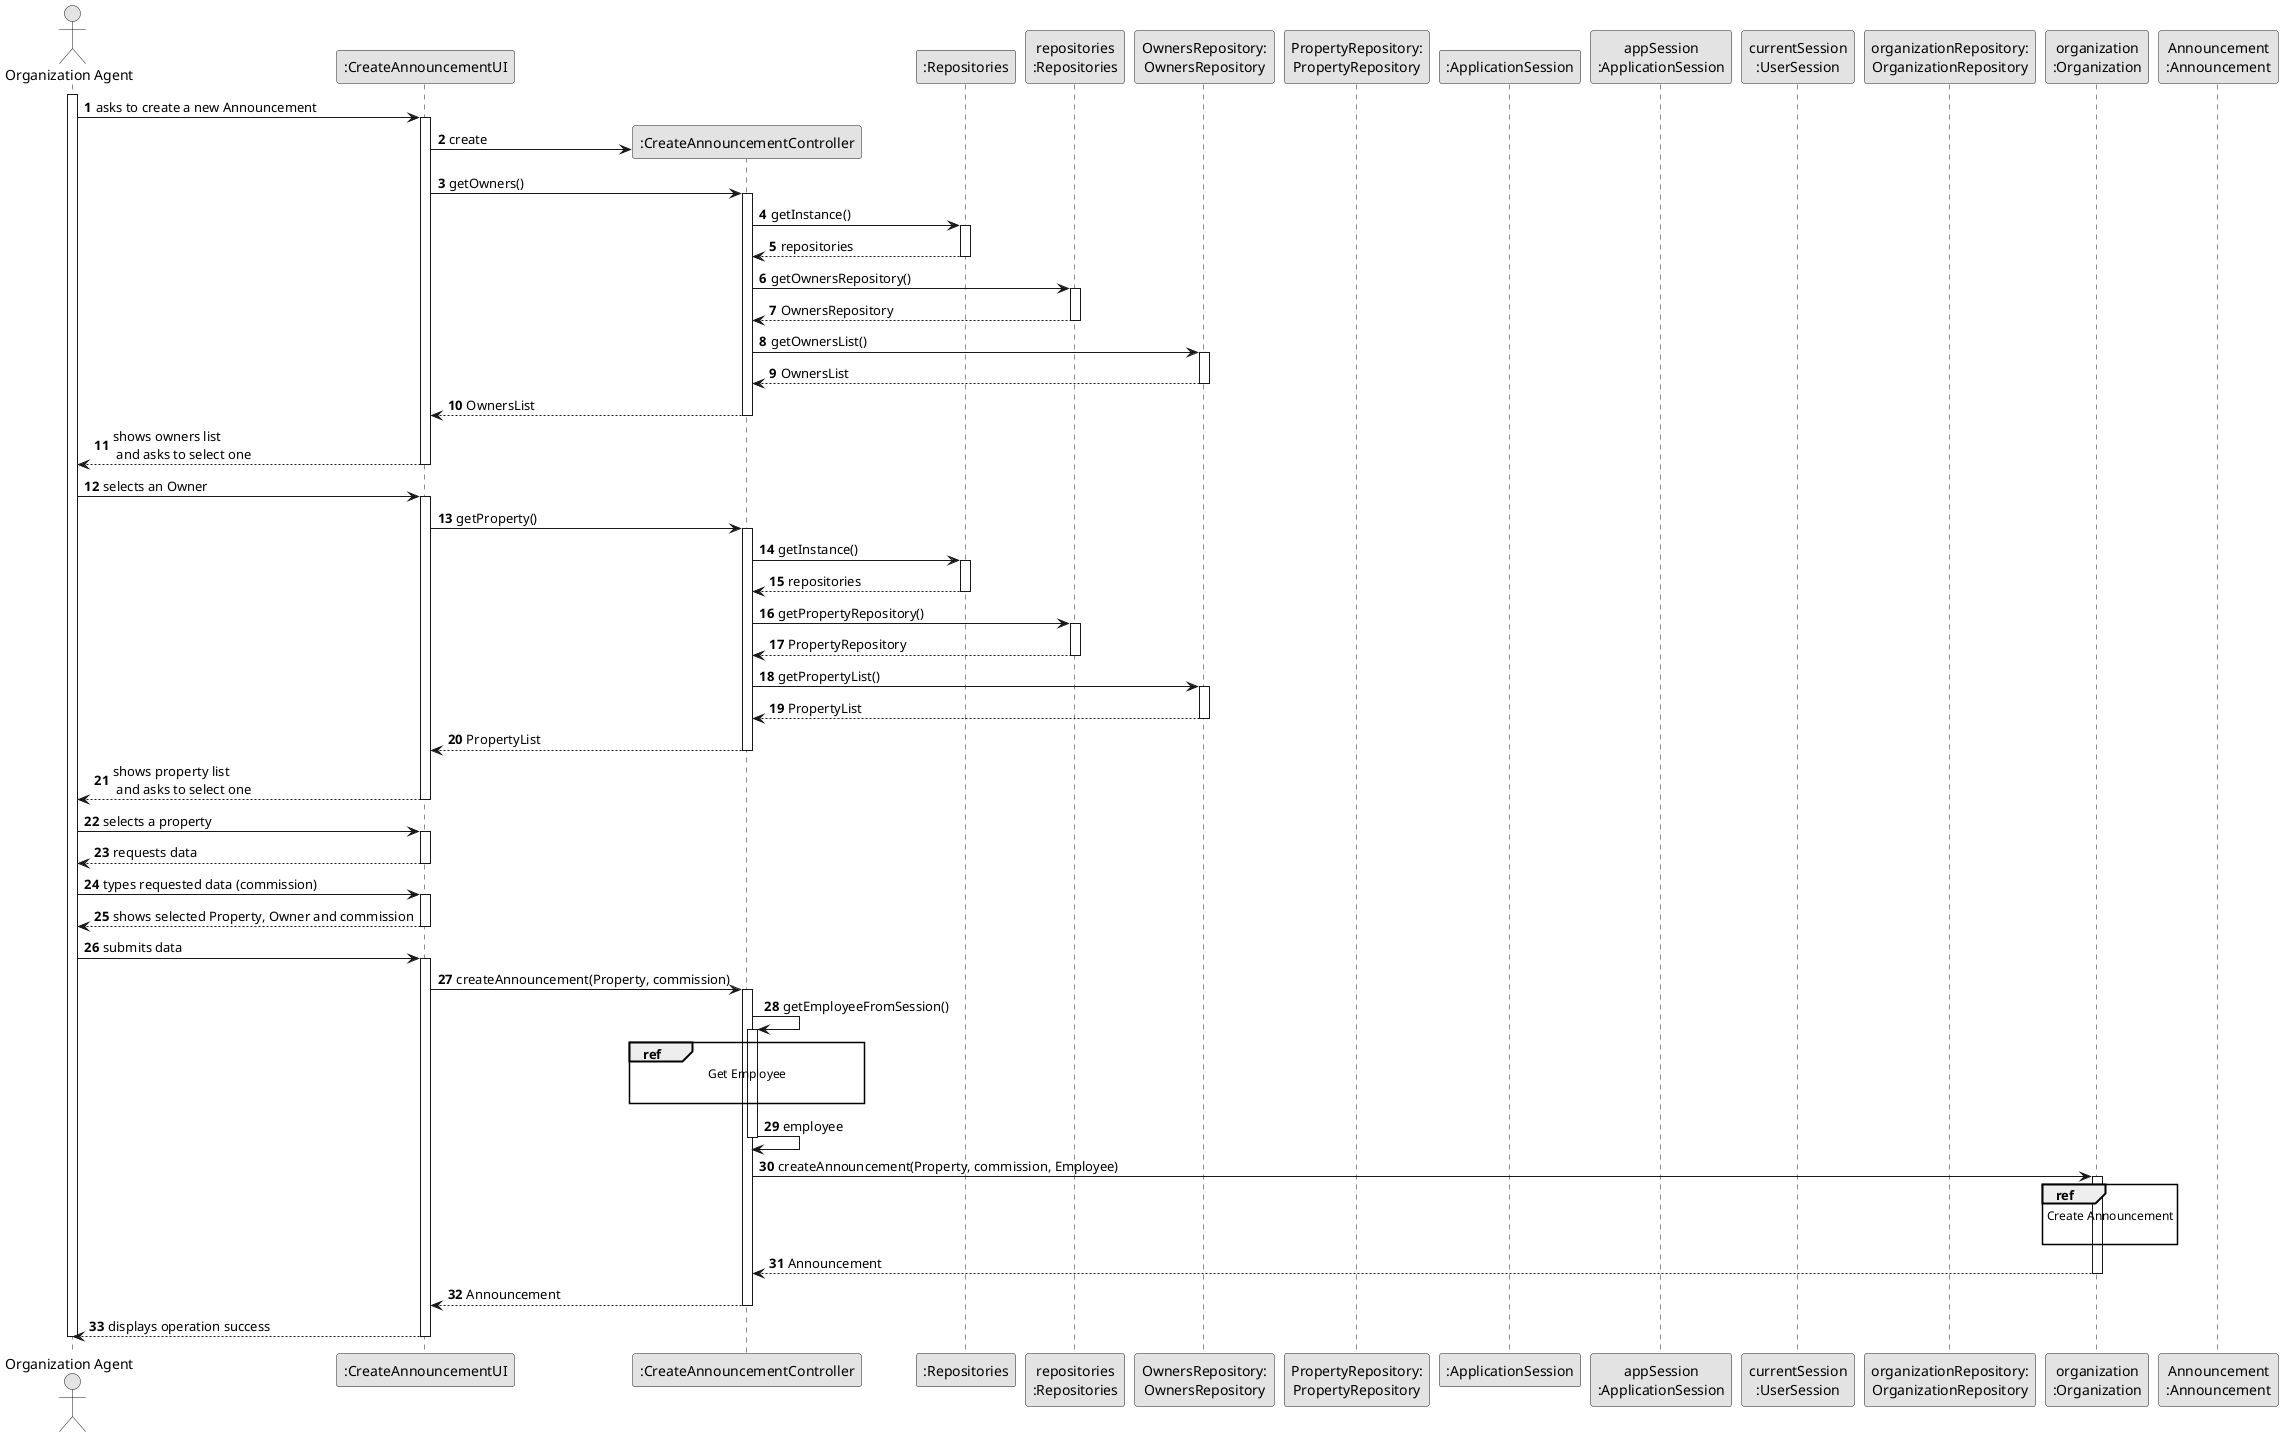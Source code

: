 @startuml
skinparam monochrome true
skinparam packageStyle rectangle
skinparam shadowing false

autonumber

'hide footbox
actor "Organization Agent" as ADM
participant ":CreateAnnouncementUI" as UI
participant ":CreateAnnouncementController" as CTRL
participant ":Repositories" as RepositorySingleton
participant "repositories\n:Repositories" as PLAT
participant "OwnersRepository:\nOwnersRepository" as TaskCategoryRepository
participant "PropertyRepository:\nPropertyRepository" as PropertyRepository
participant ":ApplicationSession" as _APP
participant "appSession\n:ApplicationSession" as APP
participant "currentSession\n:UserSession" as SESSAO
participant "organizationRepository:\nOrganizationRepository" as OrganizationRepository
participant "organization\n:Organization" as ORG
participant "Announcement\n:Announcement" as TAREFA

activate ADM

        ADM -> UI : asks to create a new Announcement

        activate UI

'            UI --> ADM : requests data (reference, description,  informal \n description, technical description, duration, cost)
            'create CTRL
            UI -> CTRL** : create

            UI -> CTRL : getOwners()
            activate CTRL

                CTRL -> RepositorySingleton : getInstance()
                activate RepositorySingleton

                    RepositorySingleton --> CTRL: repositories
                deactivate RepositorySingleton

                CTRL -> PLAT : getOwnersRepository()
                activate PLAT

                    PLAT --> CTRL: OwnersRepository
                deactivate PLAT

                CTRL -> TaskCategoryRepository : getOwnersList()
                activate TaskCategoryRepository

                    TaskCategoryRepository --> CTRL : OwnersList
                deactivate TaskCategoryRepository

                CTRL --> UI : OwnersList
            deactivate CTRL

            UI --> ADM : shows owners list\n and asks to select one
        deactivate UI

    ADM -> UI : selects an Owner
    activate UI

                UI -> CTRL : getProperty()
                activate CTRL

                    CTRL -> RepositorySingleton : getInstance()
                    activate RepositorySingleton

                        RepositorySingleton --> CTRL: repositories
                    deactivate RepositorySingleton

                    CTRL -> PLAT : getPropertyRepository()
                    activate PLAT

                        PLAT --> CTRL: PropertyRepository
                    deactivate PLAT

                    CTRL -> TaskCategoryRepository : getPropertyList()
                    activate TaskCategoryRepository

                        TaskCategoryRepository --> CTRL : PropertyList
                    deactivate TaskCategoryRepository

                    CTRL --> UI : PropertyList
                deactivate CTRL

                UI --> ADM : shows property list\n and asks to select one
            deactivate UI

        ADM -> UI : selects a property
        activate UI

        UI --> ADM : requests data
    deactivate UI

    ADM -> UI : types requested data (commission)
    activate UI

        UI --> ADM : shows selected Property, Owner and commission
    deactivate UI

    ADM -> UI : submits data
        activate UI

            UI -> CTRL : createAnnouncement(Property, commission)
            activate CTRL

                CTRL -> CTRL : getEmployeeFromSession()
                activate CTRL

                    ref over CTRL
                        Get Employee

                    end ref
                    CTRL -> CTRL : employee
                deactivate CTRL

                CTRL -> ORG: createAnnouncement(Property, commission, Employee)
                activate ORG

                    ref over ORG
                        Create Announcement

                    end

                    ORG --> CTRL : Announcement
                deactivate ORG

                CTRL --> UI: Announcement
                deactivate CTRL
                UI --> ADM: displays operation success
        deactivate UI

    deactivate ADM

@enduml
